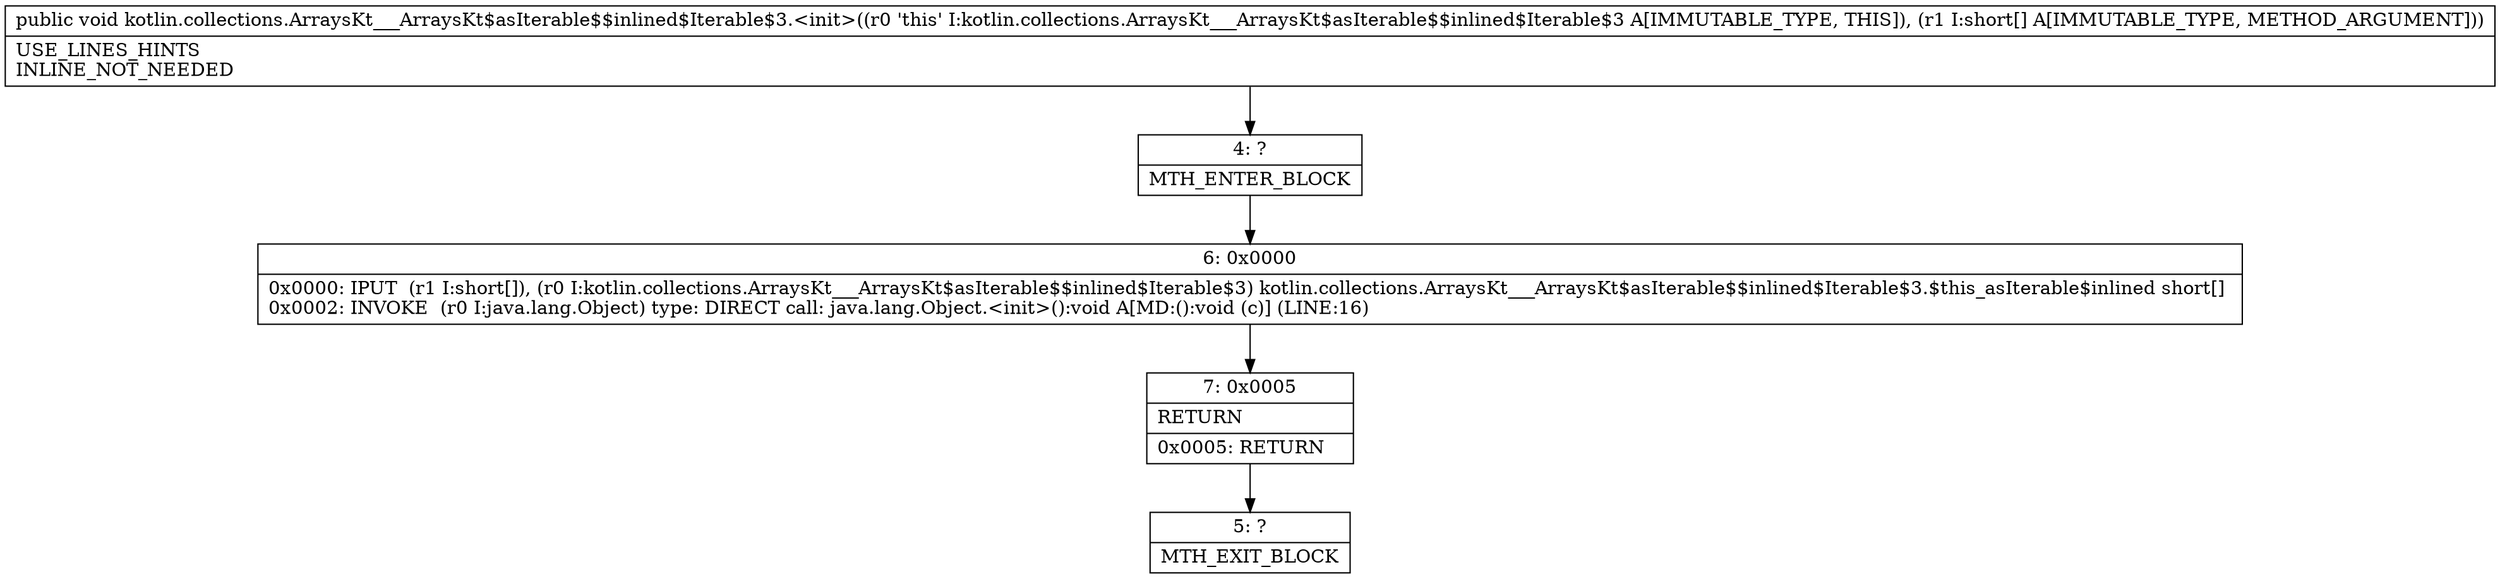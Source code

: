 digraph "CFG forkotlin.collections.ArraysKt___ArraysKt$asIterable$$inlined$Iterable$3.\<init\>([S)V" {
Node_4 [shape=record,label="{4\:\ ?|MTH_ENTER_BLOCK\l}"];
Node_6 [shape=record,label="{6\:\ 0x0000|0x0000: IPUT  (r1 I:short[]), (r0 I:kotlin.collections.ArraysKt___ArraysKt$asIterable$$inlined$Iterable$3) kotlin.collections.ArraysKt___ArraysKt$asIterable$$inlined$Iterable$3.$this_asIterable$inlined short[] \l0x0002: INVOKE  (r0 I:java.lang.Object) type: DIRECT call: java.lang.Object.\<init\>():void A[MD:():void (c)] (LINE:16)\l}"];
Node_7 [shape=record,label="{7\:\ 0x0005|RETURN\l|0x0005: RETURN   \l}"];
Node_5 [shape=record,label="{5\:\ ?|MTH_EXIT_BLOCK\l}"];
MethodNode[shape=record,label="{public void kotlin.collections.ArraysKt___ArraysKt$asIterable$$inlined$Iterable$3.\<init\>((r0 'this' I:kotlin.collections.ArraysKt___ArraysKt$asIterable$$inlined$Iterable$3 A[IMMUTABLE_TYPE, THIS]), (r1 I:short[] A[IMMUTABLE_TYPE, METHOD_ARGUMENT]))  | USE_LINES_HINTS\lINLINE_NOT_NEEDED\l}"];
MethodNode -> Node_4;Node_4 -> Node_6;
Node_6 -> Node_7;
Node_7 -> Node_5;
}

